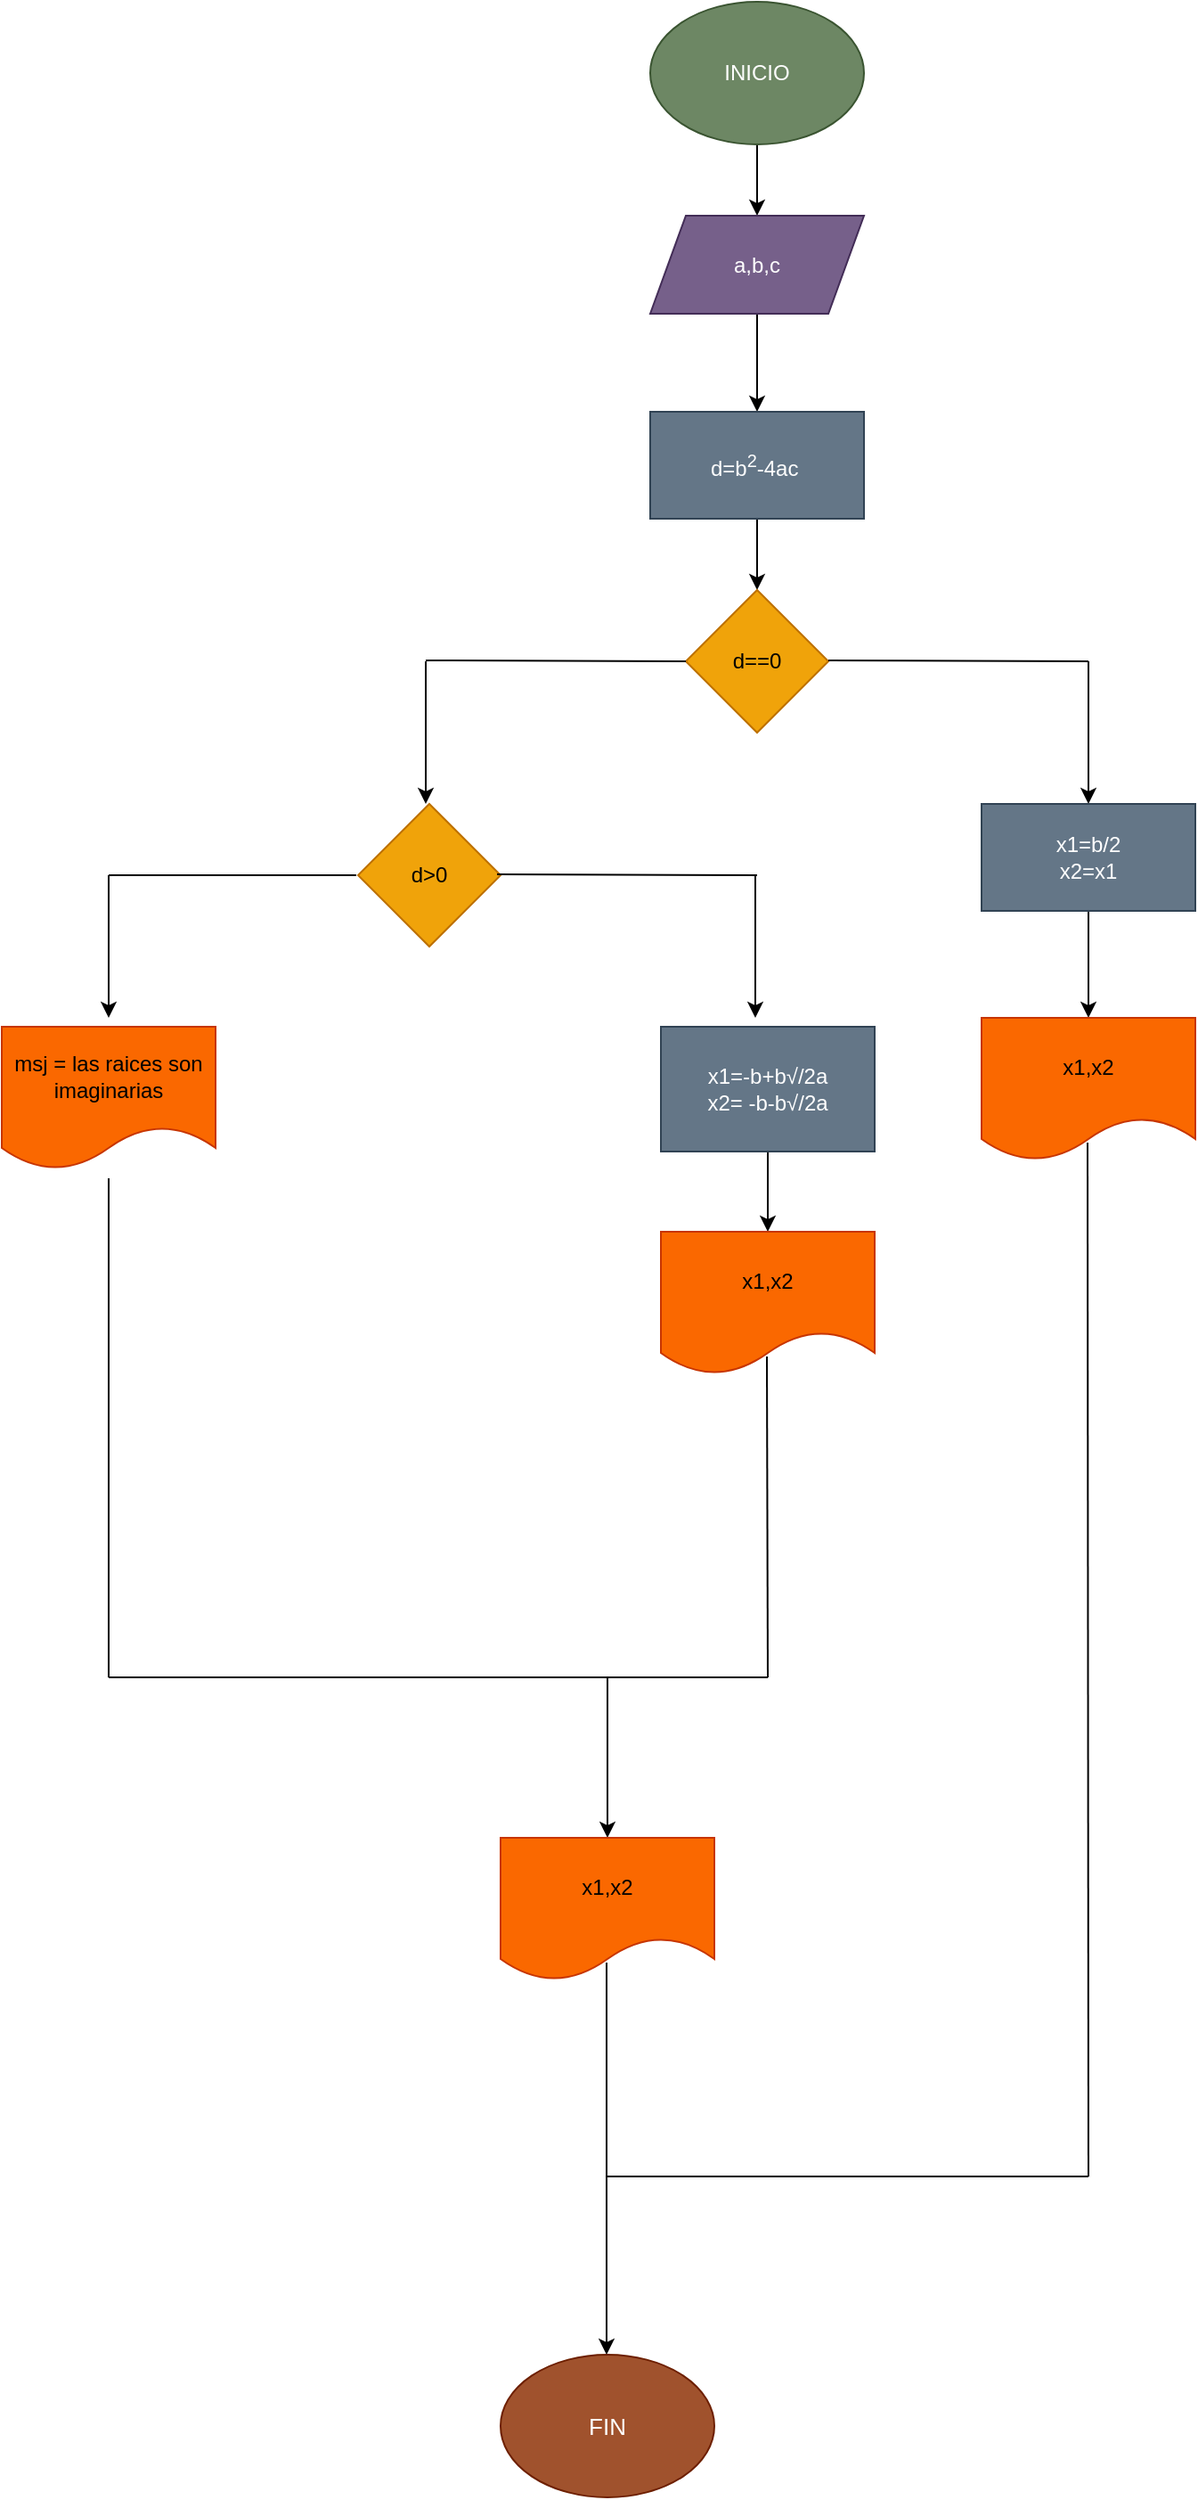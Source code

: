 <mxfile>
    <diagram id="OTB0vInLPRgd8FzzMb-q" name="Página-1">
        <mxGraphModel dx="1387" dy="539" grid="1" gridSize="10" guides="1" tooltips="1" connect="1" arrows="1" fold="1" page="1" pageScale="1" pageWidth="827" pageHeight="1169" math="0" shadow="0">
            <root>
                <mxCell id="0"/>
                <mxCell id="1" parent="0"/>
                <mxCell id="3" value="" style="edgeStyle=none;html=1;" edge="1" parent="1" source="4" target="6">
                    <mxGeometry relative="1" as="geometry"/>
                </mxCell>
                <mxCell id="4" value="INICIO" style="ellipse;whiteSpace=wrap;html=1;fillColor=#6d8764;fontColor=#ffffff;strokeColor=#3A5431;" vertex="1" parent="1">
                    <mxGeometry x="594" y="310" width="120" height="80" as="geometry"/>
                </mxCell>
                <mxCell id="5" value="" style="edgeStyle=none;html=1;" edge="1" parent="1" source="6" target="8">
                    <mxGeometry relative="1" as="geometry"/>
                </mxCell>
                <mxCell id="6" value="a,b,c" style="shape=parallelogram;perimeter=parallelogramPerimeter;whiteSpace=wrap;html=1;fixedSize=1;fillColor=#76608a;fontColor=#ffffff;strokeColor=#432D57;" vertex="1" parent="1">
                    <mxGeometry x="594" y="430" width="120" height="55" as="geometry"/>
                </mxCell>
                <mxCell id="7" value="" style="edgeStyle=none;html=1;" edge="1" parent="1" source="8" target="9">
                    <mxGeometry relative="1" as="geometry"/>
                </mxCell>
                <mxCell id="8" value="d=b&lt;sup&gt;2&lt;/sup&gt;-4ac&lt;sup&gt;&amp;nbsp;&lt;br&gt;&lt;/sup&gt;" style="rounded=0;whiteSpace=wrap;html=1;align=center;fillColor=#647687;fontColor=#ffffff;strokeColor=#314354;" vertex="1" parent="1">
                    <mxGeometry x="594" y="540" width="120" height="60" as="geometry"/>
                </mxCell>
                <mxCell id="9" value="d==0" style="rhombus;whiteSpace=wrap;html=1;fillColor=#f0a30a;fontColor=#000000;strokeColor=#BD7000;" vertex="1" parent="1">
                    <mxGeometry x="614" y="640" width="80" height="80" as="geometry"/>
                </mxCell>
                <mxCell id="10" value="" style="endArrow=none;html=1;" edge="1" parent="1">
                    <mxGeometry width="50" height="50" relative="1" as="geometry">
                        <mxPoint x="694" y="679.5" as="sourcePoint"/>
                        <mxPoint x="840" y="680" as="targetPoint"/>
                    </mxGeometry>
                </mxCell>
                <mxCell id="11" value="" style="endArrow=classic;html=1;" edge="1" parent="1">
                    <mxGeometry width="50" height="50" relative="1" as="geometry">
                        <mxPoint x="840" y="680" as="sourcePoint"/>
                        <mxPoint x="840" y="760" as="targetPoint"/>
                    </mxGeometry>
                </mxCell>
                <mxCell id="12" value="" style="edgeStyle=none;html=1;" edge="1" parent="1" source="13" target="17">
                    <mxGeometry relative="1" as="geometry"/>
                </mxCell>
                <mxCell id="13" value="x1=b/2&lt;br&gt;x2=x1" style="rounded=0;whiteSpace=wrap;html=1;fillColor=#647687;fontColor=#ffffff;strokeColor=#314354;" vertex="1" parent="1">
                    <mxGeometry x="780" y="760" width="120" height="60" as="geometry"/>
                </mxCell>
                <mxCell id="14" value="" style="endArrow=none;html=1;" edge="1" parent="1">
                    <mxGeometry width="50" height="50" relative="1" as="geometry">
                        <mxPoint x="468" y="679.5" as="sourcePoint"/>
                        <mxPoint x="614" y="680" as="targetPoint"/>
                    </mxGeometry>
                </mxCell>
                <mxCell id="15" value="" style="endArrow=classic;html=1;" edge="1" parent="1">
                    <mxGeometry width="50" height="50" relative="1" as="geometry">
                        <mxPoint x="468" y="680" as="sourcePoint"/>
                        <mxPoint x="468" y="760" as="targetPoint"/>
                    </mxGeometry>
                </mxCell>
                <mxCell id="16" value="d&amp;gt;0" style="rhombus;whiteSpace=wrap;html=1;fillColor=#f0a30a;fontColor=#000000;strokeColor=#BD7000;" vertex="1" parent="1">
                    <mxGeometry x="430" y="760" width="80" height="80" as="geometry"/>
                </mxCell>
                <mxCell id="17" value="x1,x2" style="shape=document;whiteSpace=wrap;html=1;boundedLbl=1;fillColor=#fa6800;fontColor=#000000;strokeColor=#C73500;" vertex="1" parent="1">
                    <mxGeometry x="780" y="880" width="120" height="80" as="geometry"/>
                </mxCell>
                <mxCell id="18" value="" style="endArrow=none;html=1;" edge="1" parent="1">
                    <mxGeometry width="50" height="50" relative="1" as="geometry">
                        <mxPoint x="508" y="799.5" as="sourcePoint"/>
                        <mxPoint x="654" y="800" as="targetPoint"/>
                    </mxGeometry>
                </mxCell>
                <mxCell id="19" value="" style="endArrow=classic;html=1;" edge="1" parent="1">
                    <mxGeometry width="50" height="50" relative="1" as="geometry">
                        <mxPoint x="653" y="800" as="sourcePoint"/>
                        <mxPoint x="653" y="880" as="targetPoint"/>
                    </mxGeometry>
                </mxCell>
                <mxCell id="20" value="" style="edgeStyle=none;html=1;fontSize=17;" edge="1" parent="1" source="21" target="22">
                    <mxGeometry relative="1" as="geometry"/>
                </mxCell>
                <mxCell id="21" value="x1=-b+b√/2a&lt;br&gt;x2= -b-b√/2a" style="rounded=0;whiteSpace=wrap;html=1;fillColor=#647687;fontColor=#ffffff;strokeColor=#314354;" vertex="1" parent="1">
                    <mxGeometry x="600" y="885" width="120" height="70" as="geometry"/>
                </mxCell>
                <mxCell id="22" value="x1,x2" style="shape=document;whiteSpace=wrap;html=1;boundedLbl=1;fillColor=#fa6800;fontColor=#000000;strokeColor=#C73500;" vertex="1" parent="1">
                    <mxGeometry x="600" y="1000" width="120" height="80" as="geometry"/>
                </mxCell>
                <mxCell id="23" value="" style="endArrow=none;html=1;" edge="1" parent="1">
                    <mxGeometry width="50" height="50" relative="1" as="geometry">
                        <mxPoint x="290" y="800" as="sourcePoint"/>
                        <mxPoint x="429" y="800" as="targetPoint"/>
                    </mxGeometry>
                </mxCell>
                <mxCell id="24" value="" style="endArrow=classic;html=1;" edge="1" parent="1">
                    <mxGeometry width="50" height="50" relative="1" as="geometry">
                        <mxPoint x="290" y="800" as="sourcePoint"/>
                        <mxPoint x="290" y="880" as="targetPoint"/>
                    </mxGeometry>
                </mxCell>
                <mxCell id="25" value="" style="endArrow=none;html=1;fontSize=13;" edge="1" parent="1">
                    <mxGeometry width="50" height="50" relative="1" as="geometry">
                        <mxPoint x="290" y="1250" as="sourcePoint"/>
                        <mxPoint x="290" y="970" as="targetPoint"/>
                    </mxGeometry>
                </mxCell>
                <mxCell id="26" value="" style="endArrow=none;html=1;fontSize=13;" edge="1" parent="1">
                    <mxGeometry width="50" height="50" relative="1" as="geometry">
                        <mxPoint x="660" y="1250" as="sourcePoint"/>
                        <mxPoint x="659.5" y="1070" as="targetPoint"/>
                    </mxGeometry>
                </mxCell>
                <mxCell id="27" value="" style="endArrow=none;html=1;fontSize=13;" edge="1" parent="1">
                    <mxGeometry width="50" height="50" relative="1" as="geometry">
                        <mxPoint x="840" y="1530" as="sourcePoint"/>
                        <mxPoint x="839.5" y="950" as="targetPoint"/>
                    </mxGeometry>
                </mxCell>
                <mxCell id="28" value="" style="endArrow=none;html=1;fontSize=13;" edge="1" parent="1">
                    <mxGeometry width="50" height="50" relative="1" as="geometry">
                        <mxPoint x="290" y="1250" as="sourcePoint"/>
                        <mxPoint x="660" y="1250" as="targetPoint"/>
                    </mxGeometry>
                </mxCell>
                <mxCell id="29" value="" style="endArrow=classic;html=1;fontSize=13;" edge="1" parent="1">
                    <mxGeometry width="50" height="50" relative="1" as="geometry">
                        <mxPoint x="570" y="1250" as="sourcePoint"/>
                        <mxPoint x="570" y="1340" as="targetPoint"/>
                    </mxGeometry>
                </mxCell>
                <mxCell id="30" value="x1,x2" style="shape=document;whiteSpace=wrap;html=1;boundedLbl=1;fillColor=#fa6800;fontColor=#000000;strokeColor=#C73500;" vertex="1" parent="1">
                    <mxGeometry x="510" y="1340" width="120" height="80" as="geometry"/>
                </mxCell>
                <mxCell id="31" value="" style="endArrow=classic;html=1;fontSize=13;" edge="1" parent="1">
                    <mxGeometry width="50" height="50" relative="1" as="geometry">
                        <mxPoint x="569.5" y="1410" as="sourcePoint"/>
                        <mxPoint x="569.5" y="1630" as="targetPoint"/>
                    </mxGeometry>
                </mxCell>
                <mxCell id="32" value="FIN" style="ellipse;whiteSpace=wrap;html=1;fontSize=13;fillColor=#a0522d;fontColor=#ffffff;strokeColor=#6D1F00;" vertex="1" parent="1">
                    <mxGeometry x="510" y="1630" width="120" height="80" as="geometry"/>
                </mxCell>
                <mxCell id="33" value="" style="endArrow=none;html=1;fontSize=13;" edge="1" parent="1">
                    <mxGeometry width="50" height="50" relative="1" as="geometry">
                        <mxPoint x="570" y="1530" as="sourcePoint"/>
                        <mxPoint x="840" y="1530" as="targetPoint"/>
                    </mxGeometry>
                </mxCell>
                <mxCell id="34" value="msj = las raices son imaginarias" style="shape=document;whiteSpace=wrap;html=1;boundedLbl=1;fillColor=#fa6800;fontColor=#000000;strokeColor=#C73500;" vertex="1" parent="1">
                    <mxGeometry x="230" y="885" width="120" height="80" as="geometry"/>
                </mxCell>
            </root>
        </mxGraphModel>
    </diagram>
</mxfile>